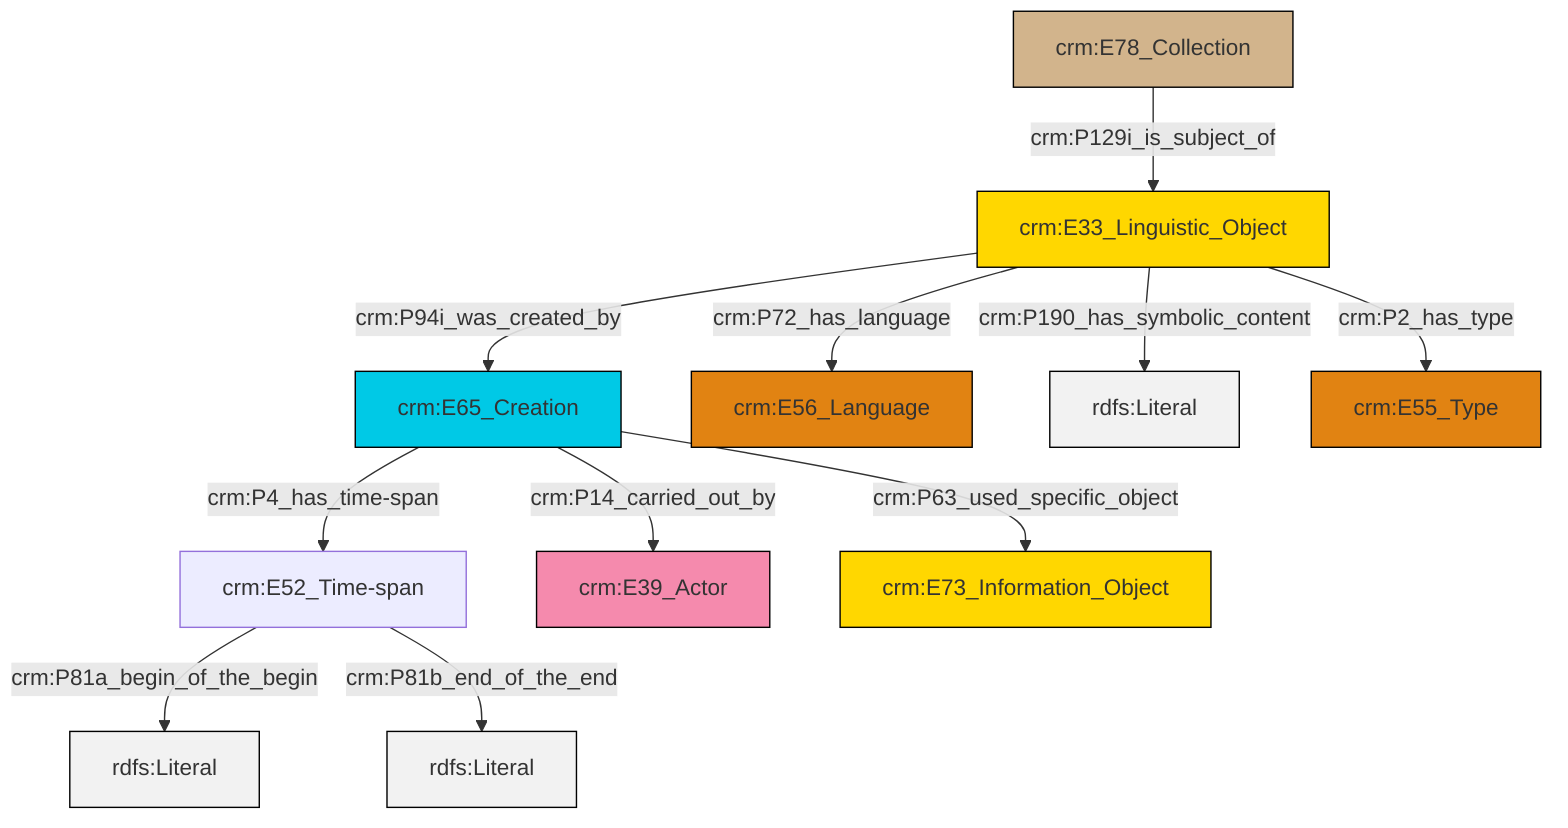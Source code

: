 graph TD
classDef Literal fill:#f2f2f2,stroke:#000000;
classDef CRM_Entity fill:#FFFFFF,stroke:#000000;
classDef Temporal_Entity fill:#00C9E6, stroke:#000000;
classDef Type fill:#E18312, stroke:#000000;
classDef Time-Span fill:#2C9C91, stroke:#000000;
classDef Appellation fill:#FFEB7F, stroke:#000000;
classDef Place fill:#008836, stroke:#000000;
classDef Persistent_Item fill:#B266B2, stroke:#000000;
classDef Conceptual_Object fill:#FFD700, stroke:#000000;
classDef Physical_Thing fill:#D2B48C, stroke:#000000;
classDef Actor fill:#f58aad, stroke:#000000;
classDef PC_Classes fill:#4ce600, stroke:#000000;
classDef Multi fill:#cccccc,stroke:#000000;

0["crm:E78_Collection"]:::Physical_Thing -->|crm:P129i_is_subject_of| 1["crm:E33_Linguistic_Object"]:::Conceptual_Object
1["crm:E33_Linguistic_Object"]:::Conceptual_Object -->|crm:P94i_was_created_by| 2["crm:E65_Creation"]:::Temporal_Entity
1["crm:E33_Linguistic_Object"]:::Conceptual_Object -->|crm:P72_has_language| 5["crm:E56_Language"]:::Type
6["crm:E52_Time-span"]:::Default -->|crm:P81a_begin_of_the_begin| 7[rdfs:Literal]:::Literal
2["crm:E65_Creation"]:::Temporal_Entity -->|crm:P63_used_specific_object| 10["crm:E73_Information_Object"]:::Conceptual_Object
1["crm:E33_Linguistic_Object"]:::Conceptual_Object -->|crm:P190_has_symbolic_content| 11[rdfs:Literal]:::Literal
1["crm:E33_Linguistic_Object"]:::Conceptual_Object -->|crm:P2_has_type| 13["crm:E55_Type"]:::Type
6["crm:E52_Time-span"]:::Default -->|crm:P81b_end_of_the_end| 14[rdfs:Literal]:::Literal
2["crm:E65_Creation"]:::Temporal_Entity -->|crm:P14_carried_out_by| 8["crm:E39_Actor"]:::Actor
2["crm:E65_Creation"]:::Temporal_Entity -->|crm:P4_has_time-span| 6["crm:E52_Time-span"]:::Default